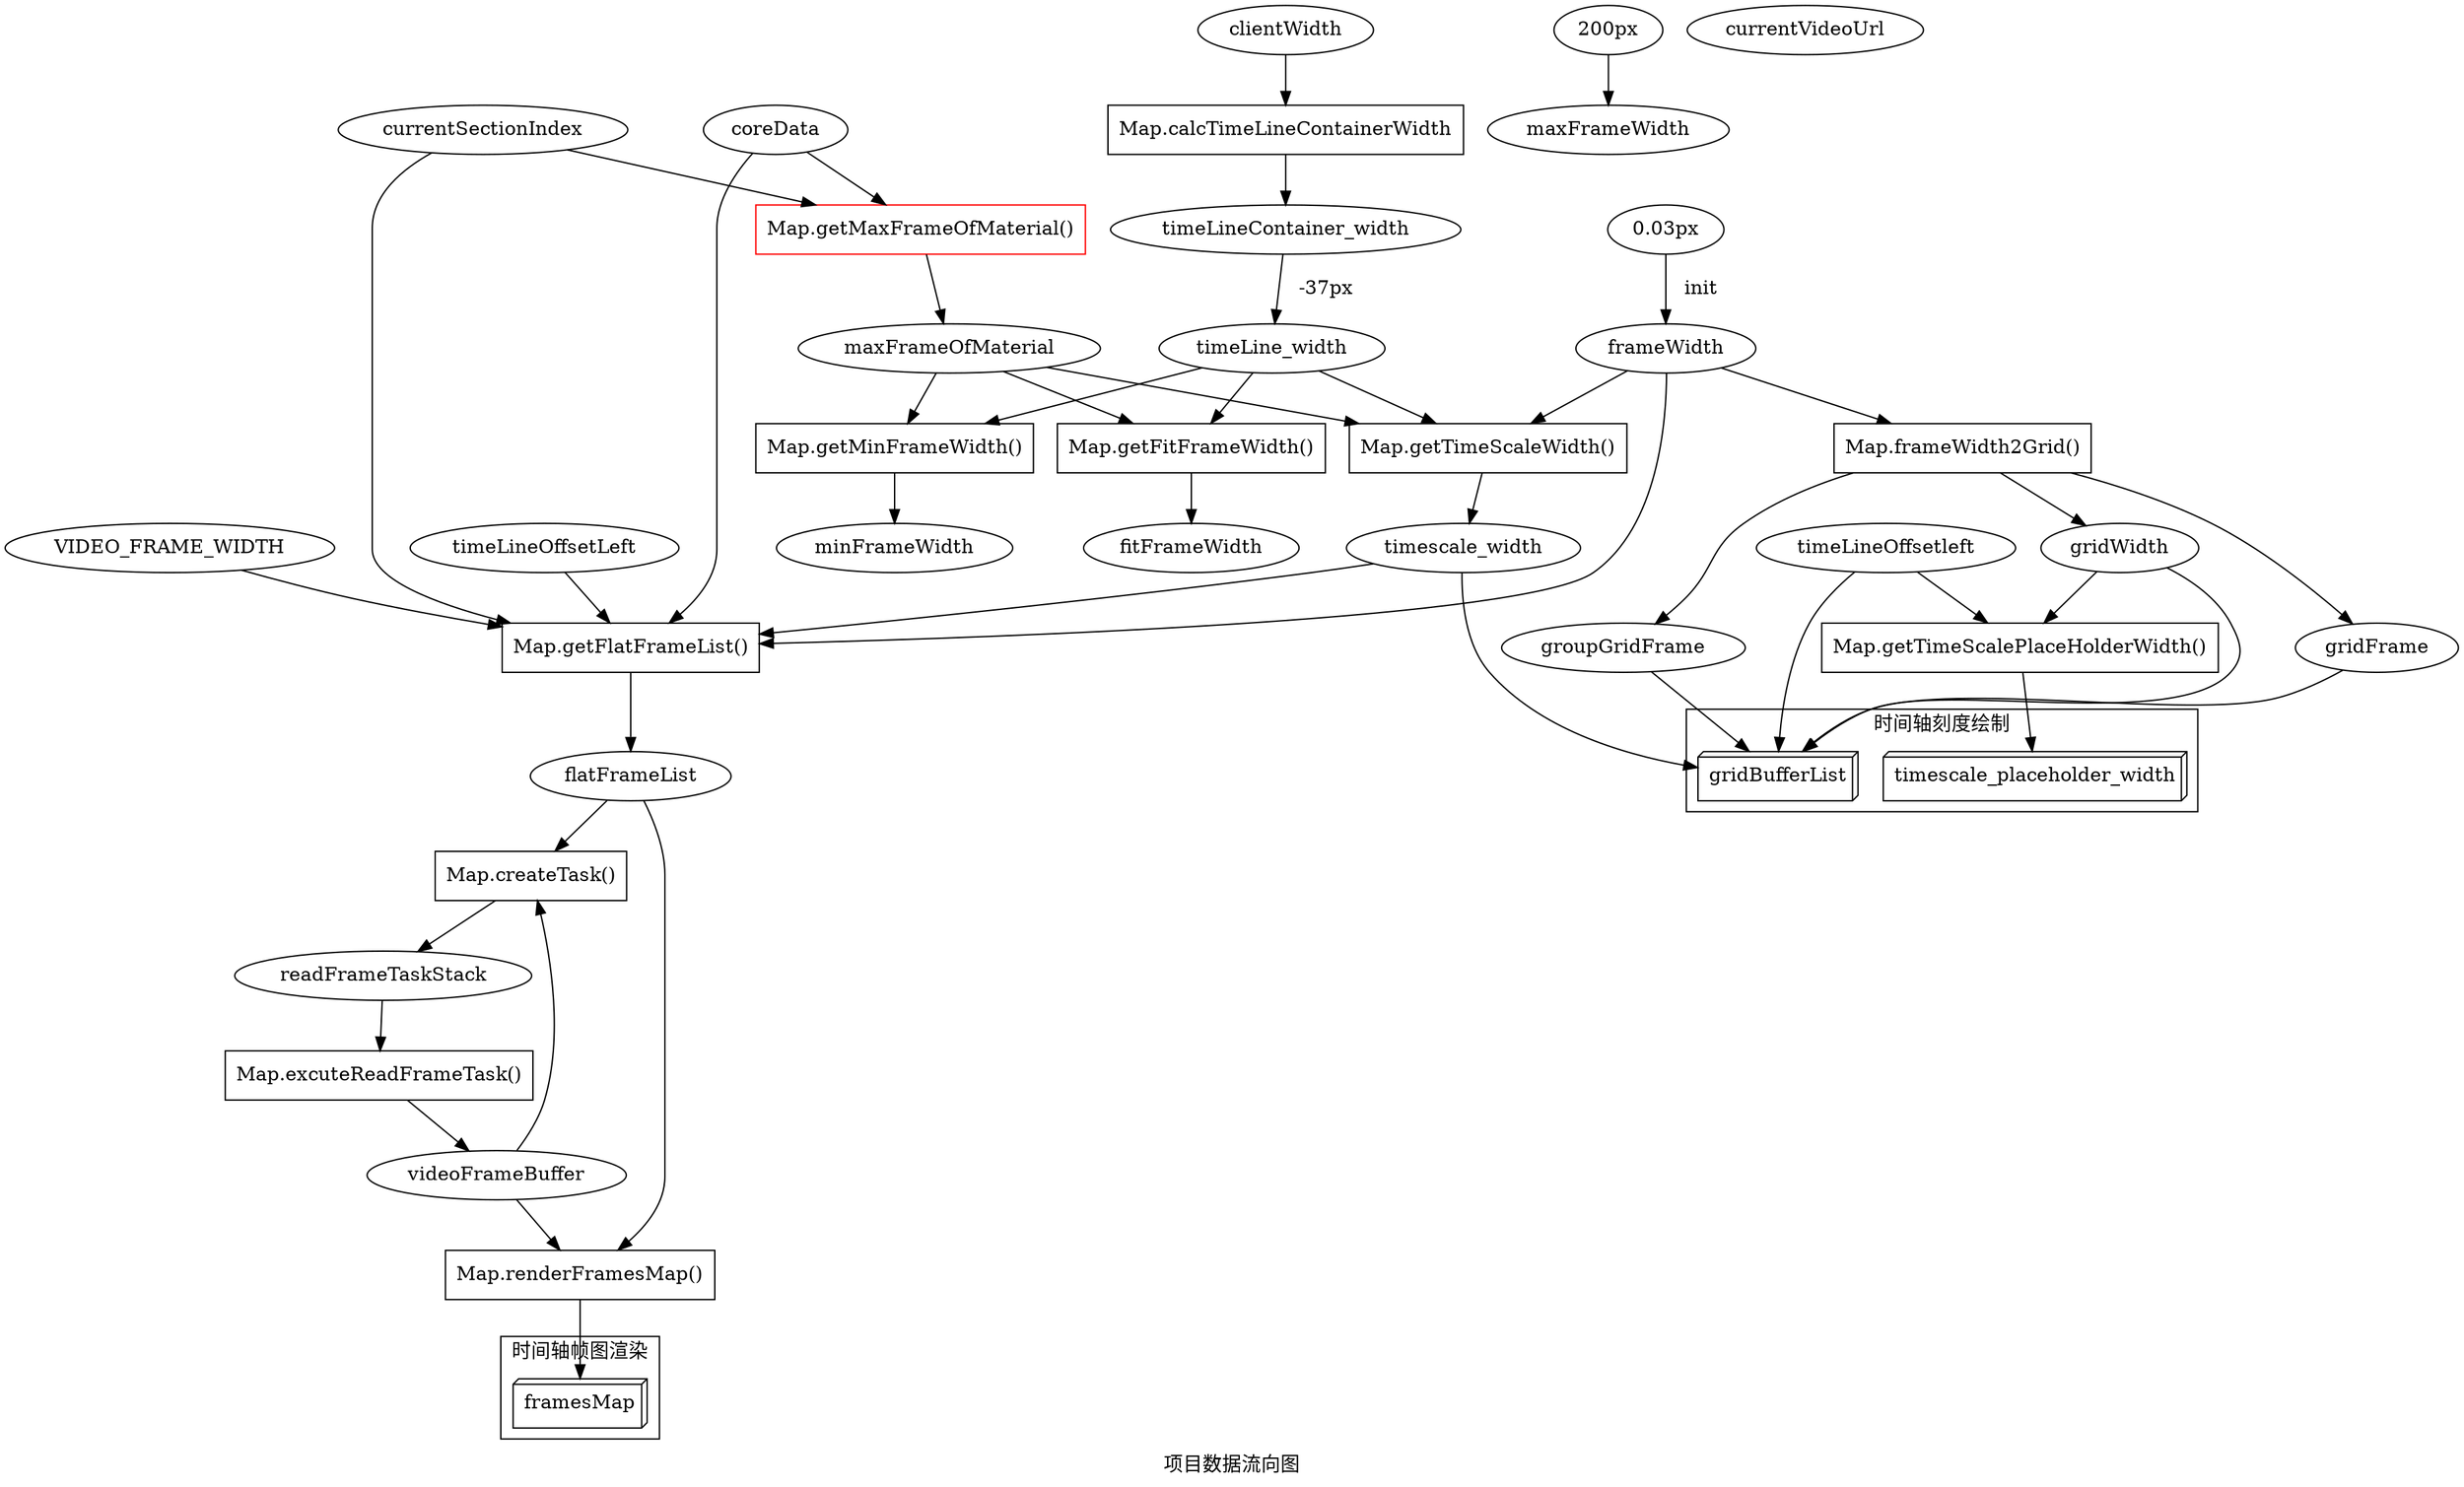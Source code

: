 digraph examle1 {
  label = "项目数据流向图";
  // 帧宽度
  frameWidth;

  // 格子宽度
  gridWidth;

  // 格子内帧数
  gridFrame;

  // 组格子内帧数
  groupGridFrame;

  // 时间轴容器宽度
  timeLineContainer_width;

  // 时间轴宽度
  timeLine_width;

  // 时间轴刻度尺度宽
  timescale_width;

  // 时间轴素材最大帧数
  maxFrameOfMaterial;

  // 最大帧宽度
  maxFrameWidth; 

  // 最小帧宽度
  minFrameWidth;

  // 合适帧宽度
  fitFrameWidth;

  // 当前播放的视频 URL
  currentVideoUrl;

  // 项目核心数据
  coreData;

  // UI 数据 -------------------------------------
  subgraph cluster_UI{//聚集子图
      node[shape=box];
      label="时间轴刻度绘制"
      gridBufferList[shape="box3d"];
      timescale_placeholder_width[shape="box3d"]
  }

  subgraph cluster_UIs{
    node[shape=box];
    label="时间轴帧图渲染"
    framesMap[shape="box3d"]
  }
  

  // 方法 ----------------------------------------
  frameWidth2Grid[shape=box,label="Map.frameWidth2Grid()"];

  getTimeScaleWidth[shape=box, label="Map.getTimeScaleWidth()"]

  calcTimeLineContainerWidth[shape=box, label="Map.calcTimeLineContainerWidth"]

  getFitFrameWidth[shape=box, label="Map.getFitFrameWidth()"]

  getMinFrameWidth[shape=box, label="Map.getMinFrameWidth()"]

  getMaxFrameOfMaterial[shape=box, label="Map.getMaxFrameOfMaterial()",color=red];

  getTimeScalePlaceHolderWidth[shape=box, label="Map.getTimeScalePlaceHolderWidth()"]

  getFlatFrameList[shape=box, label="Map.getFlatFrameList()"]

  createTask[shape=box, label="Map.createTask()"]

  renderFramesMap[shape=box, label="Map.renderFramesMap()"]

  excuteReadFrameTask[shape=box, label="Map.excuteReadFrameTask()"]

  // 获取帧宽度
  "0.03px"->frameWidth[label="   init"];
  
  // 渲染帧宽度
  frameWidth->frameWidth2Grid->gridWidth,gridFrame,groupGridFrame;

  // 获取屏幕宽度、时间轴显示宽度
  clientWidth->calcTimeLineContainerWidth->timeLineContainer_width;
  timeLineContainer_width->timeLine_width[label="   -37px"];

  // 获取时间轴实际宽度
  frameWidth,timeLine_width,maxFrameOfMaterial->getTimeScaleWidth->timescale_width;

  // 当前的最大帧宽度
  "200px"->maxFrameWidth;

  // 当前合适的帧宽度
  maxFrameOfMaterial,timeLine_width->getFitFrameWidth->fitFrameWidth;

  // 当前最小的帧宽度
  maxFrameOfMaterial,timeLine_width->getMinFrameWidth->minFrameWidth;

  coreData,currentSectionIndex->getMaxFrameOfMaterial->maxFrameOfMaterial;

  // gridBufferList
  gridWidth,groupGridFrame,gridFrame,timeLineOffsetleft,timescale_width->gridBufferList;

  timeLineOffsetleft, gridWidth->getTimeScalePlaceHolderWidth->timescale_placeholder_width;
  
  // flatFrameList
  VIDEO_FRAME_WIDTH, coreData, frameWidth, currentSectionIndex, timeLineOffsetLeft, timescale_width->getFlatFrameList->flatFrameList;

  // createTask
  flatFrameList, videoFrameBuffer->createTask->readFrameTaskStack;

  // renderFramesMap
  flatFrameList, videoFrameBuffer->renderFramesMap->framesMap;

  // excuteReadFrameTask
  readFrameTaskStack->excuteReadFrameTask->videoFrameBuffer
}